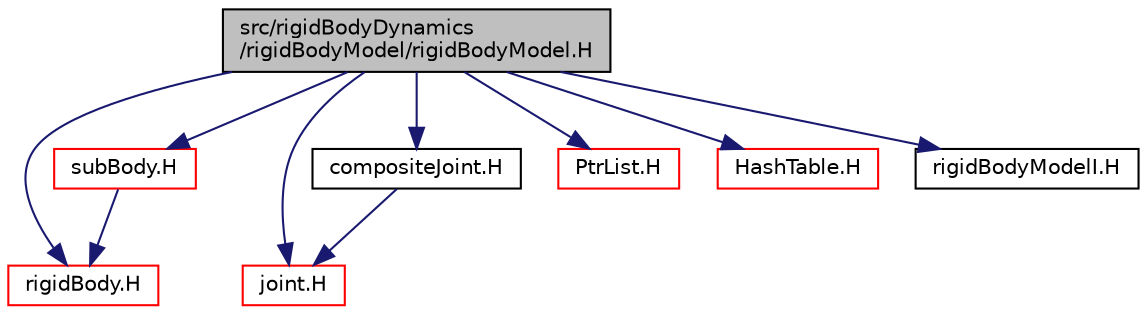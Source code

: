 digraph "src/rigidBodyDynamics/rigidBodyModel/rigidBodyModel.H"
{
  bgcolor="transparent";
  edge [fontname="Helvetica",fontsize="10",labelfontname="Helvetica",labelfontsize="10"];
  node [fontname="Helvetica",fontsize="10",shape=record];
  Node1 [label="src/rigidBodyDynamics\l/rigidBodyModel/rigidBodyModel.H",height=0.2,width=0.4,color="black", fillcolor="grey75", style="filled", fontcolor="black"];
  Node1 -> Node2 [color="midnightblue",fontsize="10",style="solid",fontname="Helvetica"];
  Node2 [label="rigidBody.H",height=0.2,width=0.4,color="red",URL="$a09775.html"];
  Node1 -> Node3 [color="midnightblue",fontsize="10",style="solid",fontname="Helvetica"];
  Node3 [label="subBody.H",height=0.2,width=0.4,color="red",URL="$a09781.html"];
  Node3 -> Node2 [color="midnightblue",fontsize="10",style="solid",fontname="Helvetica"];
  Node1 -> Node4 [color="midnightblue",fontsize="10",style="solid",fontname="Helvetica"];
  Node4 [label="joint.H",height=0.2,width=0.4,color="red",URL="$a09788.html"];
  Node1 -> Node5 [color="midnightblue",fontsize="10",style="solid",fontname="Helvetica"];
  Node5 [label="compositeJoint.H",height=0.2,width=0.4,color="black",URL="$a09784.html"];
  Node5 -> Node4 [color="midnightblue",fontsize="10",style="solid",fontname="Helvetica"];
  Node1 -> Node6 [color="midnightblue",fontsize="10",style="solid",fontname="Helvetica"];
  Node6 [label="PtrList.H",height=0.2,width=0.4,color="red",URL="$a07782.html"];
  Node1 -> Node7 [color="midnightblue",fontsize="10",style="solid",fontname="Helvetica"];
  Node7 [label="HashTable.H",height=0.2,width=0.4,color="red",URL="$a07702.html"];
  Node1 -> Node8 [color="midnightblue",fontsize="10",style="solid",fontname="Helvetica"];
  Node8 [label="rigidBodyModelI.H",height=0.2,width=0.4,color="black",URL="$a09844.html"];
}
